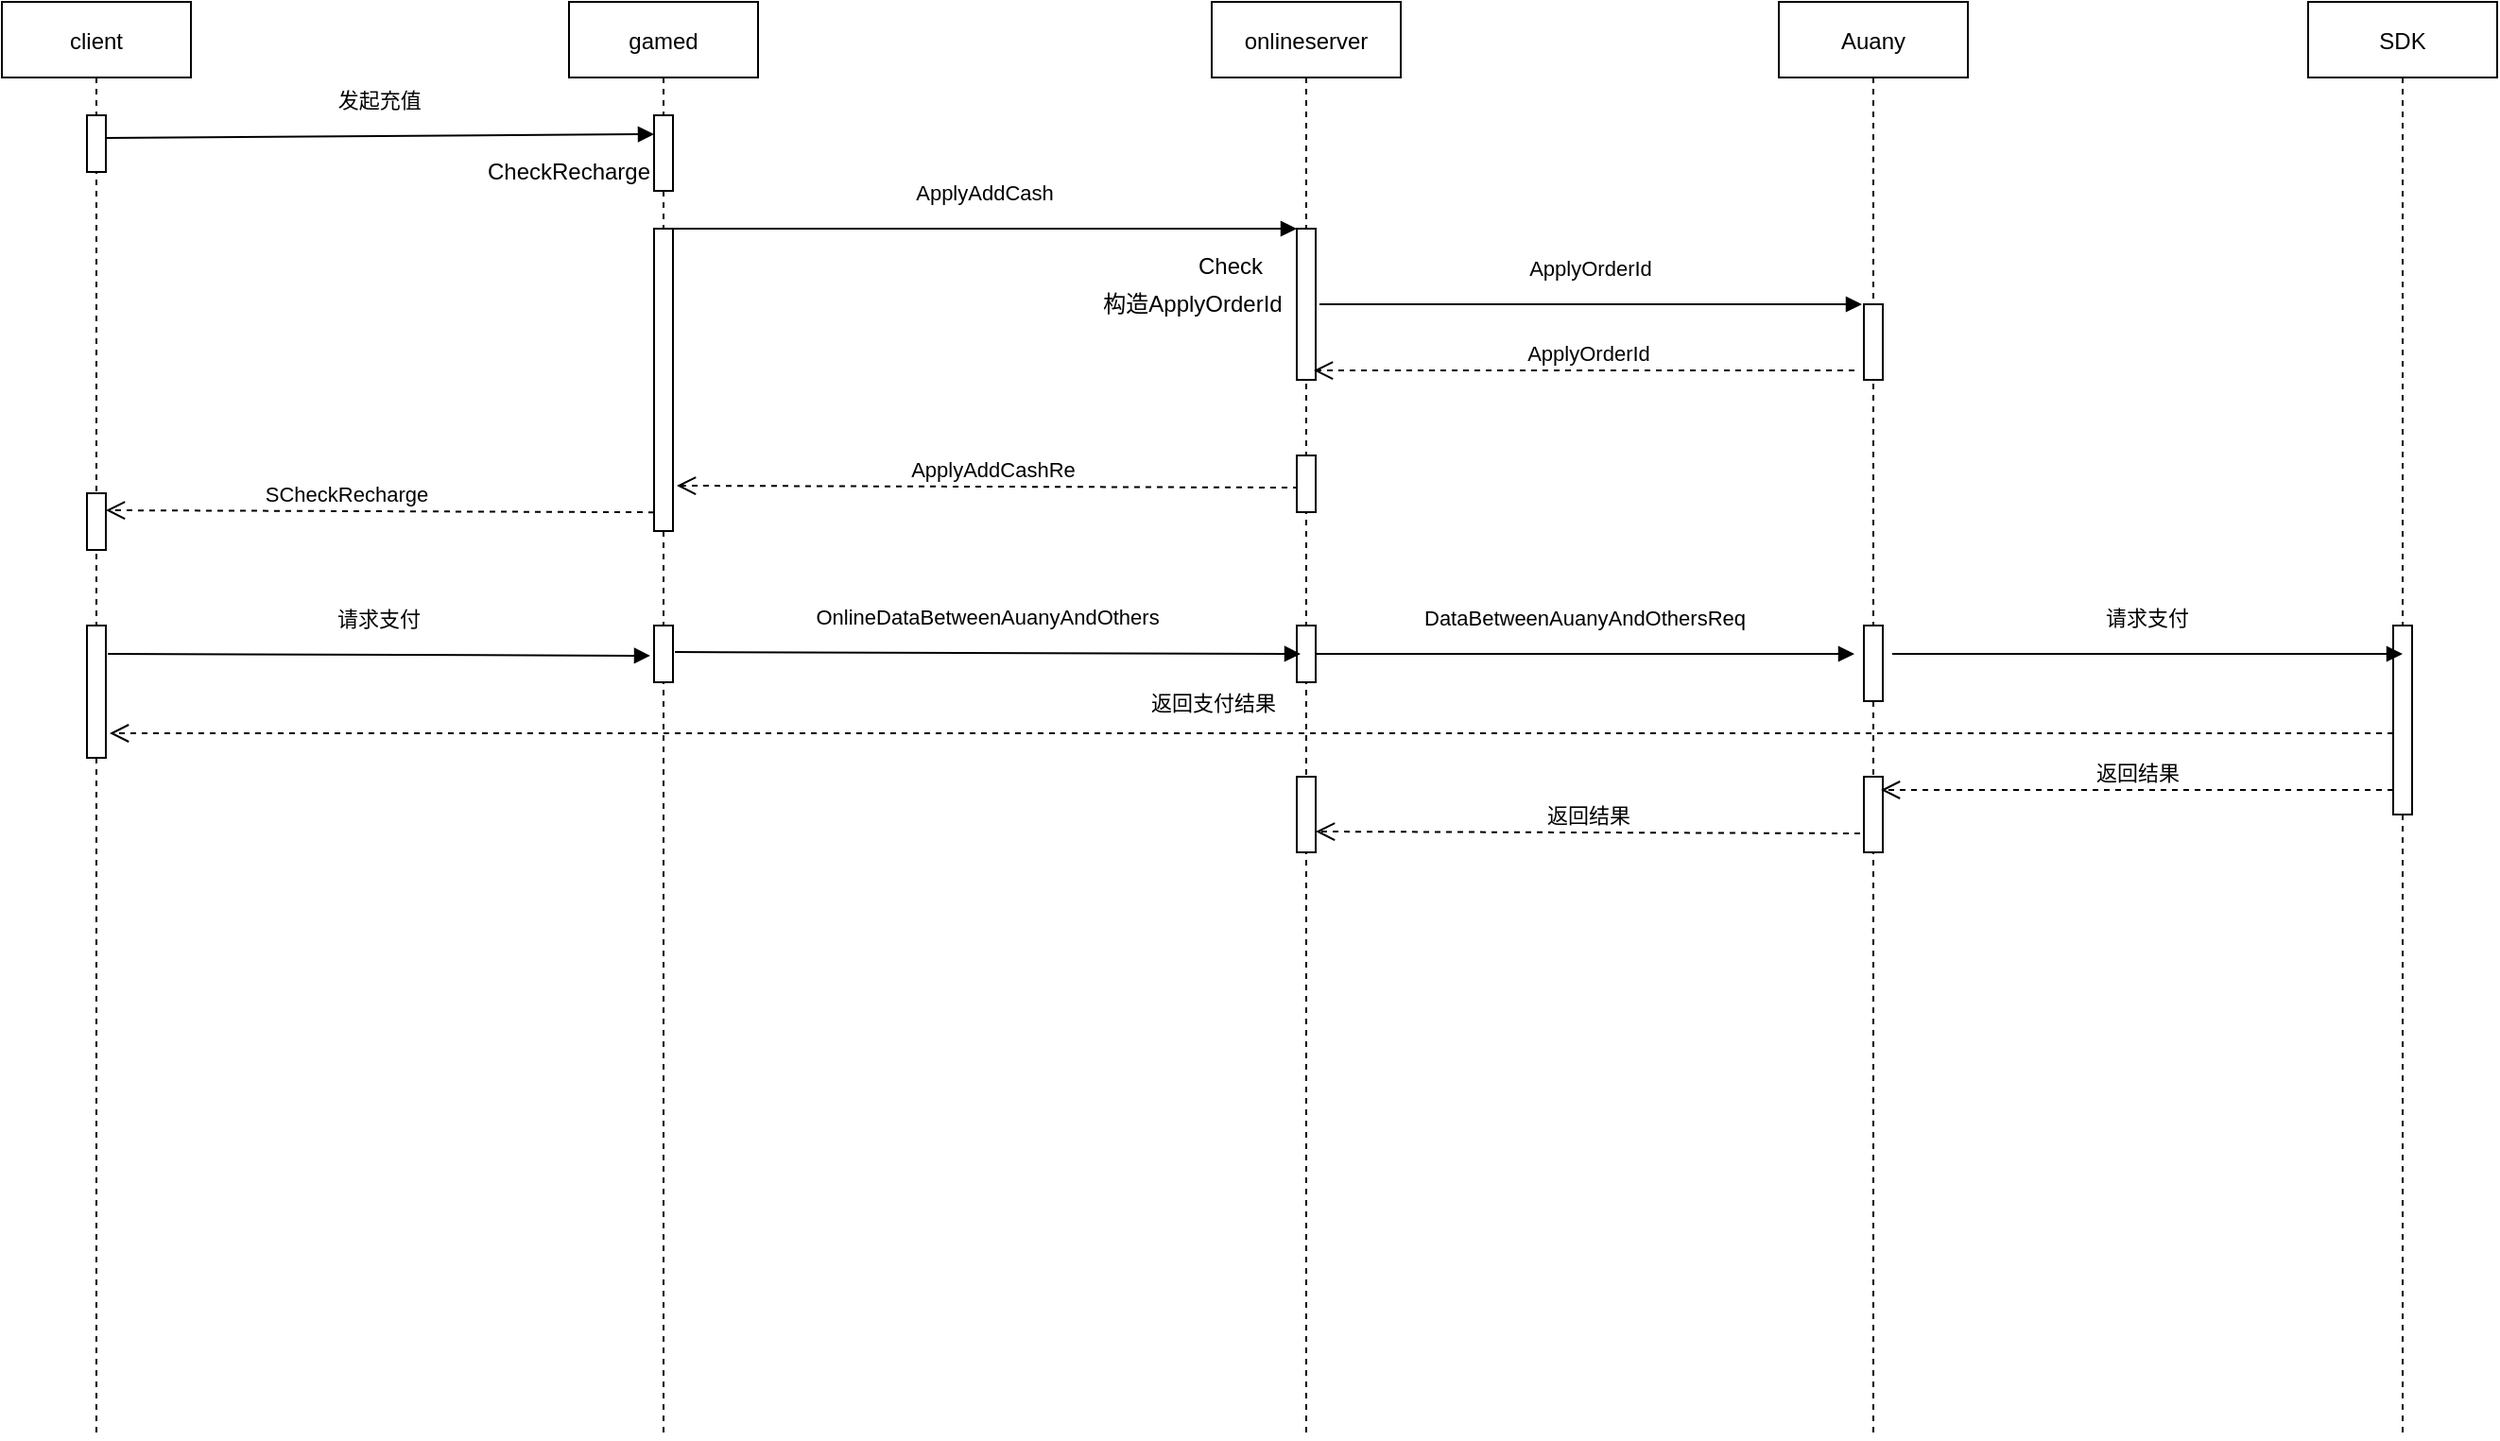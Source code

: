 <mxfile version="14.9.9" type="github">
  <diagram id="kgpKYQtTHZ0yAKxKKP6v" name="Page-1">
    <mxGraphModel dx="2272" dy="762" grid="1" gridSize="10" guides="1" tooltips="1" connect="1" arrows="1" fold="1" page="1" pageScale="1" pageWidth="850" pageHeight="1100" math="0" shadow="0">
      <root>
        <mxCell id="0" />
        <mxCell id="1" parent="0" />
        <mxCell id="3nuBFxr9cyL0pnOWT2aG-1" value="gamed" style="shape=umlLifeline;perimeter=lifelinePerimeter;container=1;collapsible=0;recursiveResize=0;rounded=0;shadow=0;strokeWidth=1;" parent="1" vertex="1">
          <mxGeometry x="120" y="80" width="100" height="760" as="geometry" />
        </mxCell>
        <mxCell id="3nuBFxr9cyL0pnOWT2aG-2" value="" style="points=[];perimeter=orthogonalPerimeter;rounded=0;shadow=0;strokeWidth=1;" parent="3nuBFxr9cyL0pnOWT2aG-1" vertex="1">
          <mxGeometry x="45" y="120" width="10" height="160" as="geometry" />
        </mxCell>
        <mxCell id="3nuBFxr9cyL0pnOWT2aG-5" value="onlineserver" style="shape=umlLifeline;perimeter=lifelinePerimeter;container=1;collapsible=0;recursiveResize=0;rounded=0;shadow=0;strokeWidth=1;" parent="1" vertex="1">
          <mxGeometry x="460" y="80" width="100" height="760" as="geometry" />
        </mxCell>
        <mxCell id="3nuBFxr9cyL0pnOWT2aG-6" value="" style="points=[];perimeter=orthogonalPerimeter;rounded=0;shadow=0;strokeWidth=1;" parent="3nuBFxr9cyL0pnOWT2aG-5" vertex="1">
          <mxGeometry x="45" y="120" width="10" height="80" as="geometry" />
        </mxCell>
        <mxCell id="3nuBFxr9cyL0pnOWT2aG-8" value="ApplyAddCash" style="verticalAlign=bottom;endArrow=block;entryX=0;entryY=0;shadow=0;strokeWidth=1;" parent="1" source="3nuBFxr9cyL0pnOWT2aG-2" target="3nuBFxr9cyL0pnOWT2aG-6" edge="1">
          <mxGeometry y="10" relative="1" as="geometry">
            <mxPoint x="275" y="160" as="sourcePoint" />
            <mxPoint as="offset" />
          </mxGeometry>
        </mxCell>
        <mxCell id="3nuBFxr9cyL0pnOWT2aG-10" value="ApplyAddCashRe" style="verticalAlign=bottom;endArrow=open;dashed=1;endSize=8;shadow=0;strokeWidth=1;exitX=0.1;exitY=0.567;exitDx=0;exitDy=0;exitPerimeter=0;entryX=1.2;entryY=0.85;entryDx=0;entryDy=0;entryPerimeter=0;" parent="1" source="SISIeYZKdhOvT5wu6KZi-10" target="3nuBFxr9cyL0pnOWT2aG-2" edge="1">
          <mxGeometry x="-0.019" relative="1" as="geometry">
            <mxPoint x="180" y="297" as="targetPoint" />
            <mxPoint x="504" y="230" as="sourcePoint" />
            <mxPoint as="offset" />
          </mxGeometry>
        </mxCell>
        <mxCell id="SISIeYZKdhOvT5wu6KZi-2" value="Auany" style="shape=umlLifeline;perimeter=lifelinePerimeter;container=1;collapsible=0;recursiveResize=0;rounded=0;shadow=0;strokeWidth=1;" vertex="1" parent="1">
          <mxGeometry x="760" y="80" width="100" height="760" as="geometry" />
        </mxCell>
        <mxCell id="SISIeYZKdhOvT5wu6KZi-3" value="" style="points=[];perimeter=orthogonalPerimeter;rounded=0;shadow=0;strokeWidth=1;" vertex="1" parent="SISIeYZKdhOvT5wu6KZi-2">
          <mxGeometry x="45" y="160" width="10" height="40" as="geometry" />
        </mxCell>
        <mxCell id="SISIeYZKdhOvT5wu6KZi-6" value="" style="points=[];perimeter=orthogonalPerimeter;rounded=0;shadow=0;strokeWidth=1;" vertex="1" parent="1">
          <mxGeometry x="165" y="140" width="10" height="40" as="geometry" />
        </mxCell>
        <mxCell id="SISIeYZKdhOvT5wu6KZi-7" value="CheckRecharge" style="text;html=1;strokeColor=none;fillColor=none;align=center;verticalAlign=middle;whiteSpace=wrap;rounded=0;" vertex="1" parent="1">
          <mxGeometry x="100" y="160" width="40" height="20" as="geometry" />
        </mxCell>
        <mxCell id="SISIeYZKdhOvT5wu6KZi-10" value="" style="points=[];perimeter=orthogonalPerimeter;rounded=0;shadow=0;strokeWidth=1;" vertex="1" parent="1">
          <mxGeometry x="505" y="320" width="10" height="30" as="geometry" />
        </mxCell>
        <mxCell id="SISIeYZKdhOvT5wu6KZi-11" value="Check" style="text;html=1;strokeColor=none;fillColor=none;align=center;verticalAlign=middle;whiteSpace=wrap;rounded=0;" vertex="1" parent="1">
          <mxGeometry x="450" y="210" width="40" height="20" as="geometry" />
        </mxCell>
        <mxCell id="SISIeYZKdhOvT5wu6KZi-12" value="构造ApplyOrderId" style="text;html=1;strokeColor=none;fillColor=none;align=center;verticalAlign=middle;whiteSpace=wrap;rounded=0;" vertex="1" parent="1">
          <mxGeometry x="400" y="230" width="100" height="20" as="geometry" />
        </mxCell>
        <mxCell id="SISIeYZKdhOvT5wu6KZi-13" value="ApplyOrderId" style="verticalAlign=bottom;endArrow=block;shadow=0;strokeWidth=1;" edge="1" parent="1">
          <mxGeometry y="10" relative="1" as="geometry">
            <mxPoint x="517" y="240" as="sourcePoint" />
            <mxPoint x="804" y="240" as="targetPoint" />
            <mxPoint as="offset" />
          </mxGeometry>
        </mxCell>
        <mxCell id="SISIeYZKdhOvT5wu6KZi-14" value="ApplyOrderId" style="verticalAlign=bottom;endArrow=open;dashed=1;endSize=8;shadow=0;strokeWidth=1;entryX=0.9;entryY=0.938;entryDx=0;entryDy=0;entryPerimeter=0;" edge="1" parent="1" target="3nuBFxr9cyL0pnOWT2aG-6">
          <mxGeometry x="-0.019" relative="1" as="geometry">
            <mxPoint x="520" y="276" as="targetPoint" />
            <mxPoint x="800" y="275" as="sourcePoint" />
            <mxPoint as="offset" />
          </mxGeometry>
        </mxCell>
        <mxCell id="SISIeYZKdhOvT5wu6KZi-18" value="client" style="shape=umlLifeline;perimeter=lifelinePerimeter;container=1;collapsible=0;recursiveResize=0;rounded=0;shadow=0;strokeWidth=1;size=40;" vertex="1" parent="1">
          <mxGeometry x="-180" y="80" width="100" height="760" as="geometry" />
        </mxCell>
        <mxCell id="SISIeYZKdhOvT5wu6KZi-20" value="发起充值" style="verticalAlign=bottom;endArrow=block;entryX=0;entryY=0;shadow=0;strokeWidth=1;exitX=1;exitY=0.4;exitDx=0;exitDy=0;exitPerimeter=0;" edge="1" parent="1" source="SISIeYZKdhOvT5wu6KZi-24">
          <mxGeometry y="10" relative="1" as="geometry">
            <mxPoint x="-70" y="150" as="sourcePoint" />
            <mxPoint x="165" y="150.0" as="targetPoint" />
            <mxPoint as="offset" />
          </mxGeometry>
        </mxCell>
        <mxCell id="SISIeYZKdhOvT5wu6KZi-21" value="SDK" style="shape=umlLifeline;perimeter=lifelinePerimeter;container=1;collapsible=0;recursiveResize=0;rounded=0;shadow=0;strokeWidth=1;size=40;" vertex="1" parent="1">
          <mxGeometry x="1040" y="80" width="100" height="760" as="geometry" />
        </mxCell>
        <mxCell id="SISIeYZKdhOvT5wu6KZi-22" value="SCheckRecharge" style="verticalAlign=bottom;endArrow=open;dashed=1;endSize=8;shadow=0;strokeWidth=1;exitX=0;exitY=0.938;exitDx=0;exitDy=0;exitPerimeter=0;entryX=1;entryY=0.3;entryDx=0;entryDy=0;entryPerimeter=0;" edge="1" parent="1" source="3nuBFxr9cyL0pnOWT2aG-2" target="SISIeYZKdhOvT5wu6KZi-25">
          <mxGeometry x="0.119" relative="1" as="geometry">
            <mxPoint x="-100" y="353" as="targetPoint" />
            <mxPoint x="130" y="350" as="sourcePoint" />
            <mxPoint as="offset" />
          </mxGeometry>
        </mxCell>
        <mxCell id="SISIeYZKdhOvT5wu6KZi-24" value="" style="points=[];perimeter=orthogonalPerimeter;rounded=0;shadow=0;strokeWidth=1;" vertex="1" parent="1">
          <mxGeometry x="-135" y="140" width="10" height="30" as="geometry" />
        </mxCell>
        <mxCell id="SISIeYZKdhOvT5wu6KZi-25" value="" style="points=[];perimeter=orthogonalPerimeter;rounded=0;shadow=0;strokeWidth=1;" vertex="1" parent="1">
          <mxGeometry x="-135" y="340" width="10" height="30" as="geometry" />
        </mxCell>
        <mxCell id="SISIeYZKdhOvT5wu6KZi-26" value="" style="points=[];perimeter=orthogonalPerimeter;rounded=0;shadow=0;strokeWidth=1;" vertex="1" parent="1">
          <mxGeometry x="-135" y="410" width="10" height="70" as="geometry" />
        </mxCell>
        <mxCell id="SISIeYZKdhOvT5wu6KZi-27" value="" style="points=[];perimeter=orthogonalPerimeter;rounded=0;shadow=0;strokeWidth=1;" vertex="1" parent="1">
          <mxGeometry x="1085" y="410" width="10" height="100" as="geometry" />
        </mxCell>
        <mxCell id="SISIeYZKdhOvT5wu6KZi-28" value="请求支付" style="verticalAlign=bottom;endArrow=block;shadow=0;strokeWidth=1;exitX=1.1;exitY=0.214;exitDx=0;exitDy=0;exitPerimeter=0;entryX=-0.2;entryY=0.533;entryDx=0;entryDy=0;entryPerimeter=0;" edge="1" parent="1" source="SISIeYZKdhOvT5wu6KZi-26" target="SISIeYZKdhOvT5wu6KZi-29">
          <mxGeometry y="10" relative="1" as="geometry">
            <mxPoint x="-70" y="426" as="sourcePoint" />
            <mxPoint x="110" y="425" as="targetPoint" />
            <mxPoint as="offset" />
          </mxGeometry>
        </mxCell>
        <mxCell id="SISIeYZKdhOvT5wu6KZi-29" value="" style="points=[];perimeter=orthogonalPerimeter;rounded=0;shadow=0;strokeWidth=1;" vertex="1" parent="1">
          <mxGeometry x="165" y="410" width="10" height="30" as="geometry" />
        </mxCell>
        <mxCell id="SISIeYZKdhOvT5wu6KZi-30" value="" style="points=[];perimeter=orthogonalPerimeter;rounded=0;shadow=0;strokeWidth=1;" vertex="1" parent="1">
          <mxGeometry x="505" y="410" width="10" height="30" as="geometry" />
        </mxCell>
        <mxCell id="SISIeYZKdhOvT5wu6KZi-31" value="OnlineDataBetweenAuanyAndOthers" style="verticalAlign=bottom;endArrow=block;shadow=0;strokeWidth=1;exitX=1.1;exitY=0.467;exitDx=0;exitDy=0;exitPerimeter=0;entryX=0.2;entryY=0.5;entryDx=0;entryDy=0;entryPerimeter=0;" edge="1" parent="1" source="SISIeYZKdhOvT5wu6KZi-29" target="SISIeYZKdhOvT5wu6KZi-30">
          <mxGeometry y="10" relative="1" as="geometry">
            <mxPoint x="190" y="424.5" as="sourcePoint" />
            <mxPoint x="460" y="425" as="targetPoint" />
            <mxPoint as="offset" />
          </mxGeometry>
        </mxCell>
        <mxCell id="SISIeYZKdhOvT5wu6KZi-33" value="" style="points=[];perimeter=orthogonalPerimeter;rounded=0;shadow=0;strokeWidth=1;" vertex="1" parent="1">
          <mxGeometry x="805" y="410" width="10" height="40" as="geometry" />
        </mxCell>
        <mxCell id="SISIeYZKdhOvT5wu6KZi-34" value="DataBetweenAuanyAndOthersReq" style="verticalAlign=bottom;endArrow=block;shadow=0;strokeWidth=1;" edge="1" parent="1" source="SISIeYZKdhOvT5wu6KZi-30">
          <mxGeometry y="10" relative="1" as="geometry">
            <mxPoint x="550" y="425" as="sourcePoint" />
            <mxPoint x="800" y="425" as="targetPoint" />
            <mxPoint as="offset" />
            <Array as="points">
              <mxPoint x="740" y="425" />
            </Array>
          </mxGeometry>
        </mxCell>
        <mxCell id="SISIeYZKdhOvT5wu6KZi-36" value="请求支付" style="verticalAlign=bottom;endArrow=block;shadow=0;strokeWidth=1;entryX=0.5;entryY=0.15;entryDx=0;entryDy=0;entryPerimeter=0;" edge="1" parent="1" target="SISIeYZKdhOvT5wu6KZi-27">
          <mxGeometry y="10" relative="1" as="geometry">
            <mxPoint x="820" y="425" as="sourcePoint" />
            <mxPoint x="1080" y="420" as="targetPoint" />
            <mxPoint as="offset" />
          </mxGeometry>
        </mxCell>
        <mxCell id="SISIeYZKdhOvT5wu6KZi-37" value="返回支付结果" style="verticalAlign=bottom;endArrow=open;dashed=1;endSize=8;shadow=0;strokeWidth=1;exitX=0;exitY=0.57;exitDx=0;exitDy=0;exitPerimeter=0;" edge="1" parent="1" source="SISIeYZKdhOvT5wu6KZi-27">
          <mxGeometry x="0.033" y="-7" relative="1" as="geometry">
            <mxPoint x="-123" y="467" as="targetPoint" />
            <mxPoint x="1080" y="460" as="sourcePoint" />
            <mxPoint as="offset" />
          </mxGeometry>
        </mxCell>
        <mxCell id="SISIeYZKdhOvT5wu6KZi-38" value="" style="points=[];perimeter=orthogonalPerimeter;rounded=0;shadow=0;strokeWidth=1;" vertex="1" parent="1">
          <mxGeometry x="805" y="490" width="10" height="40" as="geometry" />
        </mxCell>
        <mxCell id="SISIeYZKdhOvT5wu6KZi-39" value="返回结果" style="verticalAlign=bottom;endArrow=open;dashed=1;endSize=8;shadow=0;strokeWidth=1;exitX=0;exitY=0.87;exitDx=0;exitDy=0;exitPerimeter=0;entryX=0.9;entryY=0.175;entryDx=0;entryDy=0;entryPerimeter=0;" edge="1" parent="1" source="SISIeYZKdhOvT5wu6KZi-27" target="SISIeYZKdhOvT5wu6KZi-38">
          <mxGeometry x="-0.004" relative="1" as="geometry">
            <mxPoint x="870" y="500" as="targetPoint" />
            <mxPoint x="1020" y="500" as="sourcePoint" />
            <mxPoint as="offset" />
          </mxGeometry>
        </mxCell>
        <mxCell id="SISIeYZKdhOvT5wu6KZi-40" value="" style="points=[];perimeter=orthogonalPerimeter;rounded=0;shadow=0;strokeWidth=1;" vertex="1" parent="1">
          <mxGeometry x="505" y="490" width="10" height="40" as="geometry" />
        </mxCell>
        <mxCell id="SISIeYZKdhOvT5wu6KZi-41" value="返回结果" style="verticalAlign=bottom;endArrow=open;dashed=1;endSize=8;shadow=0;strokeWidth=1;entryX=1;entryY=0.725;entryDx=0;entryDy=0;entryPerimeter=0;exitX=-0.2;exitY=0.75;exitDx=0;exitDy=0;exitPerimeter=0;" edge="1" parent="1" source="SISIeYZKdhOvT5wu6KZi-38" target="SISIeYZKdhOvT5wu6KZi-40">
          <mxGeometry x="-0.004" relative="1" as="geometry">
            <mxPoint x="515" y="520" as="targetPoint" />
            <mxPoint x="800" y="519" as="sourcePoint" />
            <mxPoint as="offset" />
          </mxGeometry>
        </mxCell>
      </root>
    </mxGraphModel>
  </diagram>
</mxfile>
